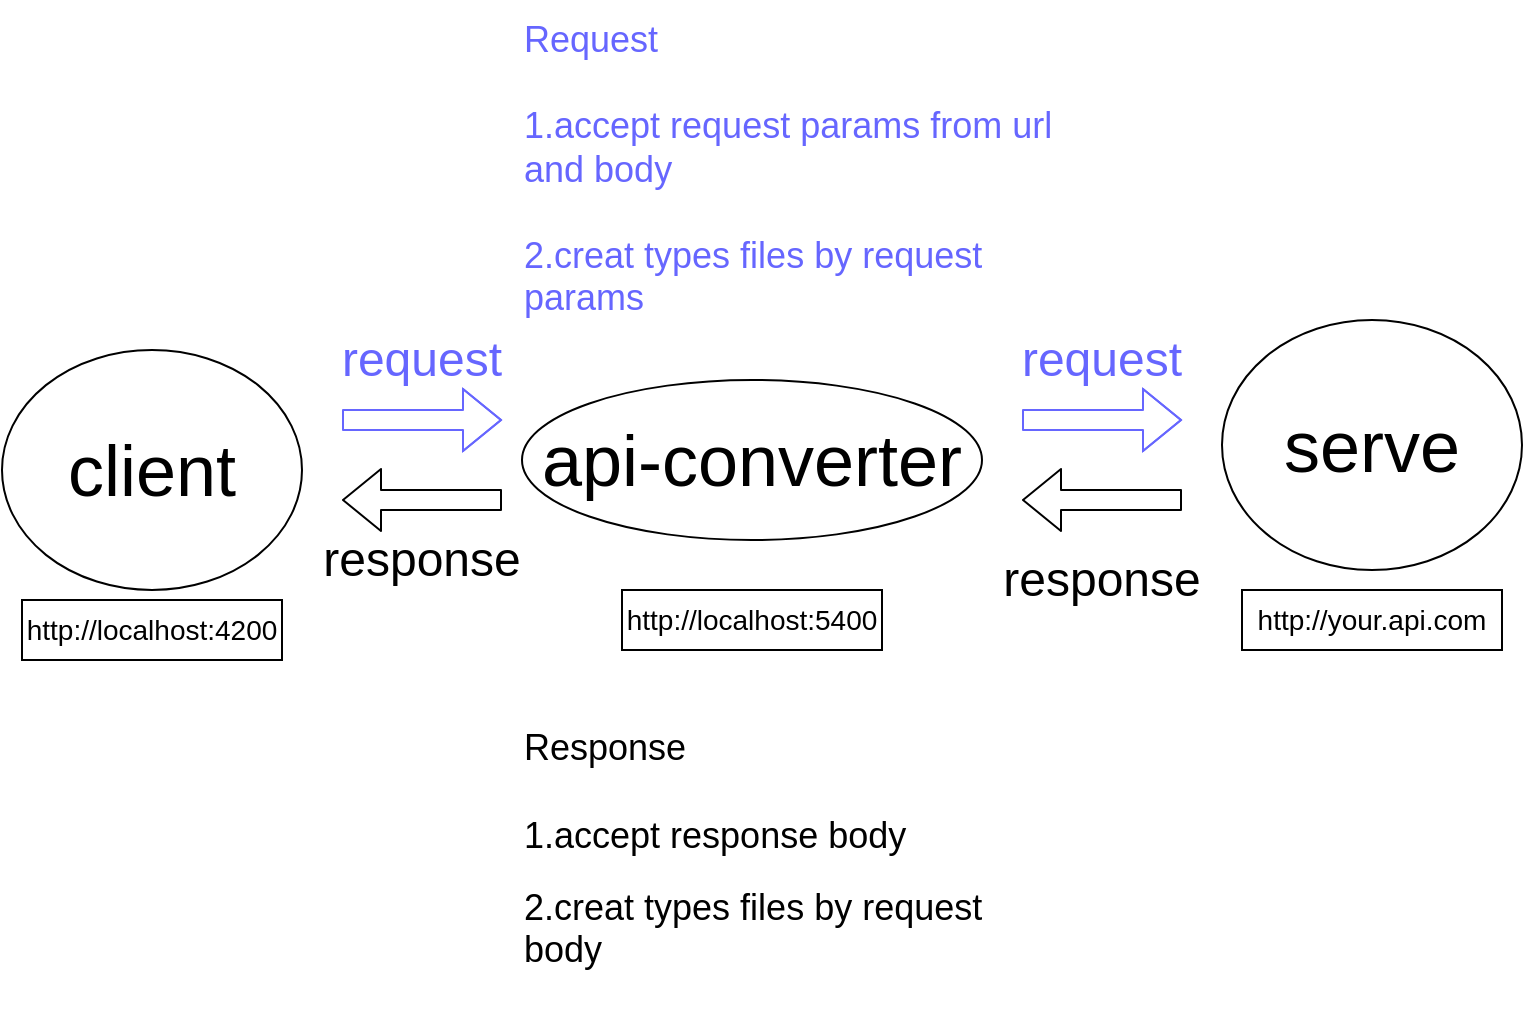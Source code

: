 <mxfile version="14.6.13" type="device"><diagram id="GbfLMAckD6MeiqXDSkTi" name="第 1 页"><mxGraphModel dx="1186" dy="822" grid="1" gridSize="10" guides="1" tooltips="1" connect="1" arrows="1" fold="1" page="1" pageScale="1" pageWidth="1600" pageHeight="900" math="0" shadow="0"><root><mxCell id="0"/><mxCell id="1" parent="0"/><mxCell id="ToXubZRBVhyi8-YCE2ib-1" value="&lt;font style=&quot;font-size: 36px&quot;&gt;client&lt;/font&gt;" style="ellipse;whiteSpace=wrap;html=1;" parent="1" vertex="1"><mxGeometry x="130" y="245" width="150" height="120" as="geometry"/></mxCell><mxCell id="FGAL-BLb6r8HgP-uqtzM-1" value="&lt;font style=&quot;font-size: 36px&quot;&gt;api-converter&lt;/font&gt;" style="ellipse;whiteSpace=wrap;html=1;" vertex="1" parent="1"><mxGeometry x="390" y="260" width="230" height="80" as="geometry"/></mxCell><mxCell id="FGAL-BLb6r8HgP-uqtzM-2" value="&lt;font style=&quot;font-size: 36px&quot;&gt;serve&lt;/font&gt;" style="ellipse;whiteSpace=wrap;html=1;" vertex="1" parent="1"><mxGeometry x="740" y="230" width="150" height="125" as="geometry"/></mxCell><mxCell id="FGAL-BLb6r8HgP-uqtzM-7" value="" style="shape=flexArrow;endArrow=classic;html=1;strokeColor=#6666FF;" edge="1" parent="1"><mxGeometry width="50" height="50" relative="1" as="geometry"><mxPoint x="640" y="280" as="sourcePoint"/><mxPoint x="720" y="280" as="targetPoint"/><Array as="points"><mxPoint x="680" y="280"/></Array></mxGeometry></mxCell><mxCell id="FGAL-BLb6r8HgP-uqtzM-8" value="" style="shape=flexArrow;endArrow=classic;html=1;strokeColor=#6666FF;" edge="1" parent="1"><mxGeometry width="50" height="50" relative="1" as="geometry"><mxPoint x="300" y="280" as="sourcePoint"/><mxPoint x="380" y="280" as="targetPoint"/><Array as="points"><mxPoint x="340" y="280"/></Array></mxGeometry></mxCell><mxCell id="FGAL-BLb6r8HgP-uqtzM-9" value="&lt;font style=&quot;font-size: 24px&quot; color=&quot;#6666ff&quot;&gt;request&lt;/font&gt;" style="text;html=1;strokeColor=none;fillColor=none;align=center;verticalAlign=middle;whiteSpace=wrap;rounded=0;" vertex="1" parent="1"><mxGeometry x="320" y="240" width="40" height="20" as="geometry"/></mxCell><mxCell id="FGAL-BLb6r8HgP-uqtzM-10" value="&lt;font style=&quot;font-size: 24px&quot; color=&quot;#6666ff&quot;&gt;request&lt;/font&gt;" style="text;html=1;strokeColor=none;fillColor=none;align=center;verticalAlign=middle;whiteSpace=wrap;rounded=0;" vertex="1" parent="1"><mxGeometry x="660" y="240" width="40" height="20" as="geometry"/></mxCell><mxCell id="FGAL-BLb6r8HgP-uqtzM-11" value="&lt;div style=&quot;text-align: left&quot;&gt;&lt;font color=&quot;#6666ff&quot;&gt;&lt;span style=&quot;font-size: 18px&quot;&gt;Request&lt;/span&gt;&lt;/font&gt;&lt;/div&gt;&lt;div style=&quot;text-align: left&quot;&gt;&lt;span style=&quot;font-size: 18px&quot;&gt;&lt;font color=&quot;#6666ff&quot;&gt;&lt;br&gt;&lt;/font&gt;&lt;/span&gt;&lt;/div&gt;&lt;div style=&quot;text-align: left&quot;&gt;&lt;span style=&quot;font-size: 18px&quot;&gt;&lt;font color=&quot;#6666ff&quot;&gt;1.accept request params from url and body&lt;/font&gt;&lt;/span&gt;&lt;/div&gt;&lt;div style=&quot;text-align: left&quot;&gt;&lt;span style=&quot;font-size: 18px&quot;&gt;&lt;font color=&quot;#6666ff&quot;&gt;&lt;br&gt;&lt;/font&gt;&lt;/span&gt;&lt;/div&gt;&lt;font style=&quot;font-size: 18px&quot; color=&quot;#6666ff&quot;&gt;&lt;div style=&quot;text-align: left&quot;&gt;2.creat types files by request params&lt;/div&gt;&lt;/font&gt;" style="text;html=1;strokeColor=none;fillColor=none;align=center;verticalAlign=middle;whiteSpace=wrap;rounded=0;" vertex="1" parent="1"><mxGeometry x="390" y="70" width="270" height="170" as="geometry"/></mxCell><mxCell id="FGAL-BLb6r8HgP-uqtzM-12" value="" style="shape=flexArrow;endArrow=classic;html=1;" edge="1" parent="1"><mxGeometry width="50" height="50" relative="1" as="geometry"><mxPoint x="380" y="320" as="sourcePoint"/><mxPoint x="300" y="320" as="targetPoint"/></mxGeometry></mxCell><mxCell id="FGAL-BLb6r8HgP-uqtzM-13" value="" style="shape=flexArrow;endArrow=classic;html=1;" edge="1" parent="1"><mxGeometry width="50" height="50" relative="1" as="geometry"><mxPoint x="720" y="320" as="sourcePoint"/><mxPoint x="640" y="320" as="targetPoint"/></mxGeometry></mxCell><mxCell id="FGAL-BLb6r8HgP-uqtzM-14" value="&lt;font style=&quot;font-size: 24px&quot;&gt;response&lt;/font&gt;" style="text;html=1;strokeColor=none;fillColor=none;align=center;verticalAlign=middle;whiteSpace=wrap;rounded=0;" vertex="1" parent="1"><mxGeometry x="320" y="340" width="40" height="20" as="geometry"/></mxCell><mxCell id="FGAL-BLb6r8HgP-uqtzM-15" value="&lt;font style=&quot;font-size: 24px&quot;&gt;response&lt;/font&gt;" style="text;html=1;strokeColor=none;fillColor=none;align=center;verticalAlign=middle;whiteSpace=wrap;rounded=0;" vertex="1" parent="1"><mxGeometry x="660" y="350" width="40" height="20" as="geometry"/></mxCell><mxCell id="FGAL-BLb6r8HgP-uqtzM-16" value="&lt;div style=&quot;text-align: left&quot;&gt;&lt;span style=&quot;font-size: 18px&quot;&gt;Response&lt;/span&gt;&lt;/div&gt;&lt;div style=&quot;text-align: left&quot;&gt;&lt;span style=&quot;font-size: 18px&quot;&gt;&lt;br&gt;&lt;/span&gt;&lt;/div&gt;&lt;div style=&quot;text-align: left&quot;&gt;&lt;span style=&quot;font-size: 18px&quot;&gt;1.accept response body&lt;/span&gt;&lt;/div&gt;&lt;div style=&quot;text-align: left&quot;&gt;&lt;br&gt;&lt;/div&gt;&lt;font style=&quot;font-size: 18px&quot;&gt;&lt;div style=&quot;text-align: left&quot;&gt;&lt;span&gt;2.creat types files by request body&lt;/span&gt;&lt;/div&gt;&lt;/font&gt;" style="text;html=1;strokeColor=none;fillColor=none;align=center;verticalAlign=middle;whiteSpace=wrap;rounded=0;" vertex="1" parent="1"><mxGeometry x="390" y="410" width="270" height="170" as="geometry"/></mxCell><mxCell id="FGAL-BLb6r8HgP-uqtzM-17" value="&lt;font style=&quot;font-size: 14px&quot;&gt;http://localhost:4200&lt;/font&gt;" style="rounded=0;whiteSpace=wrap;html=1;" vertex="1" parent="1"><mxGeometry x="140" y="370" width="130" height="30" as="geometry"/></mxCell><mxCell id="FGAL-BLb6r8HgP-uqtzM-18" value="&lt;font style=&quot;font-size: 14px&quot;&gt;http://localhost:5400&lt;/font&gt;" style="rounded=0;whiteSpace=wrap;html=1;" vertex="1" parent="1"><mxGeometry x="440" y="365" width="130" height="30" as="geometry"/></mxCell><mxCell id="FGAL-BLb6r8HgP-uqtzM-19" value="&lt;font style=&quot;font-size: 14px&quot;&gt;http://your.api.com&lt;/font&gt;" style="rounded=0;whiteSpace=wrap;html=1;" vertex="1" parent="1"><mxGeometry x="750" y="365" width="130" height="30" as="geometry"/></mxCell></root></mxGraphModel></diagram></mxfile>